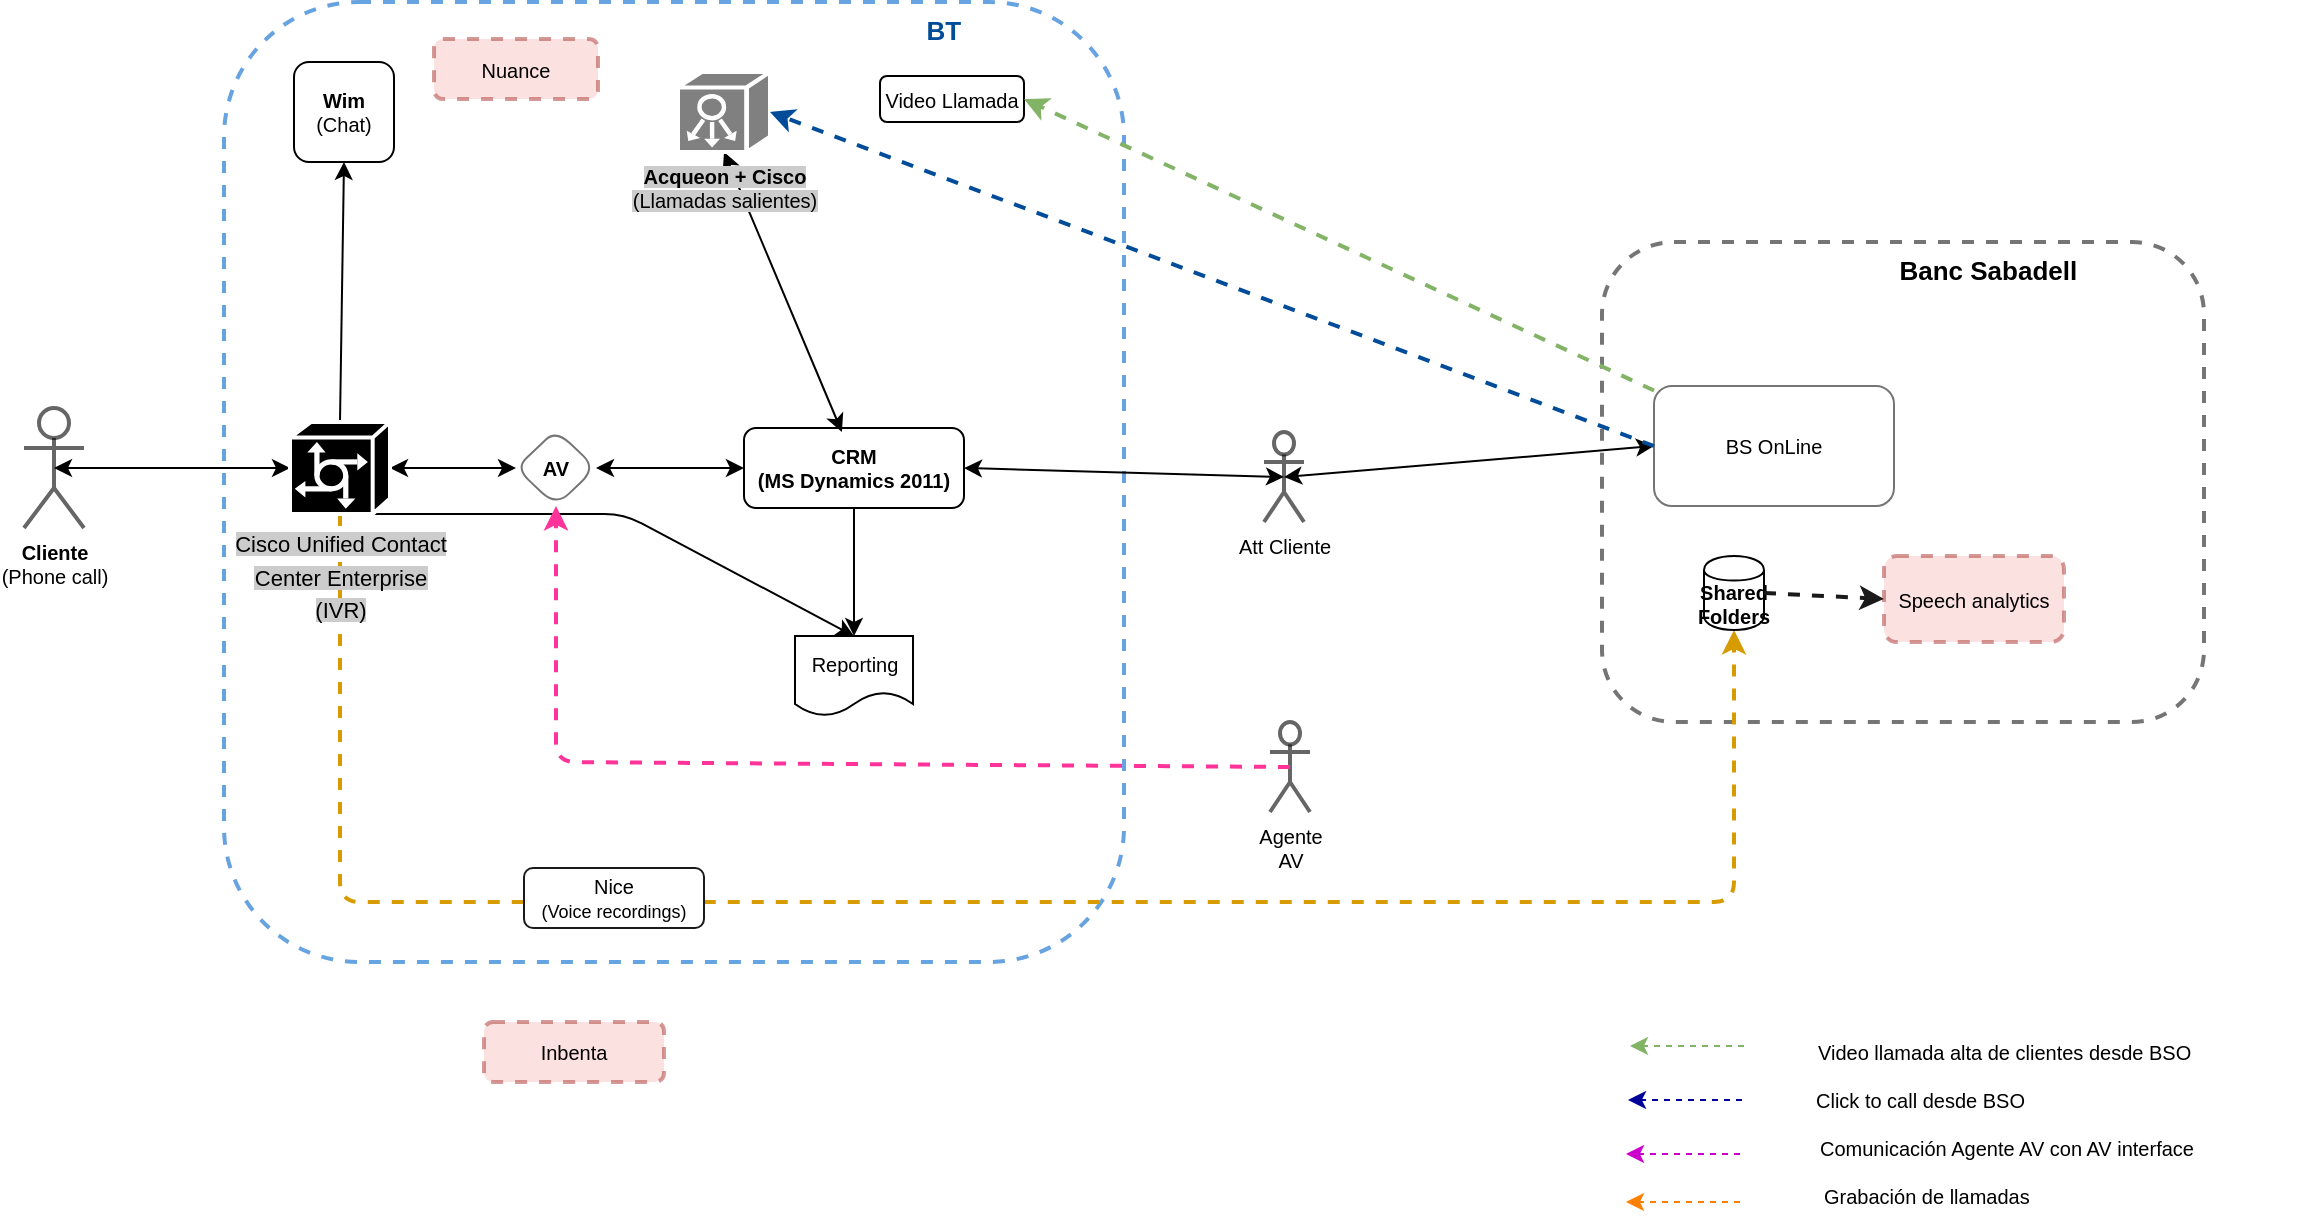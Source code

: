 <mxfile pages="5" version="11.2.4" type="github"><diagram id="3l4MbAEI4wqRLDYgitM4" name="DiagGral"><mxGraphModel dx="1422" dy="747" grid="1" gridSize="10" guides="1" tooltips="1" connect="1" arrows="1" fold="1" page="1" pageScale="1" pageWidth="1654" pageHeight="1169" math="0" shadow="0"><root><mxCell id="0"/><mxCell id="1" parent="0"/><mxCell id="yfEg5dLeN01uEuU5idqy-25" value="&lt;blockquote style=&quot;margin: 0 0 0 40px ; border: none ; padding: 0px&quot;&gt;&lt;blockquote style=&quot;margin: 0 0 0 40px ; border: none ; padding: 0px&quot;&gt;&lt;span style=&quot;font-size: 13px&quot;&gt;&lt;b&gt;Banc Sabadell&amp;nbsp; &amp;nbsp; &amp;nbsp; &amp;nbsp; &amp;nbsp; &amp;nbsp; &amp;nbsp; &amp;nbsp; &amp;nbsp;&lt;/b&gt;&lt;/span&gt;&lt;/blockquote&gt;&lt;/blockquote&gt;" style="rounded=1;whiteSpace=wrap;html=1;strokeColor=#1A1A1A;fillColor=#FFFFFF;fontSize=10;align=right;verticalAlign=top;dashed=1;fontColor=#000000;strokeWidth=2;opacity=60;" parent="1" vertex="1"><mxGeometry x="829" y="200" width="301" height="240" as="geometry"/></mxCell><mxCell id="yfEg5dLeN01uEuU5idqy-19" value="&lt;blockquote style=&quot;margin: 0 0 0 40px ; border: none ; padding: 0px&quot;&gt;&lt;blockquote style=&quot;margin: 0 0 0 40px ; border: none ; padding: 0px&quot;&gt;&lt;span style=&quot;font-size: 13px&quot;&gt;&lt;b&gt;&amp;nbsp; BT&amp;nbsp; &amp;nbsp; &amp;nbsp; &amp;nbsp; &amp;nbsp; &amp;nbsp; &amp;nbsp; &amp;nbsp; &amp;nbsp; &amp;nbsp; &amp;nbsp;&amp;nbsp;&lt;/b&gt;&lt;/span&gt;&lt;/blockquote&gt;&lt;/blockquote&gt;" style="rounded=1;whiteSpace=wrap;html=1;strokeColor=#0066CC;fillColor=#FFFFFF;fontSize=10;align=right;verticalAlign=top;dashed=1;fontColor=#004C99;strokeWidth=2;opacity=60;" parent="1" vertex="1"><mxGeometry x="140" y="80" width="450" height="480" as="geometry"/></mxCell><mxCell id="yfEg5dLeN01uEuU5idqy-7" value="&lt;b&gt;Wim&lt;/b&gt;&lt;br&gt;(Chat)" style="whiteSpace=wrap;html=1;aspect=fixed;fillColor=#FFFFFF;fontSize=10;strokeColor=#000000;rounded=1;" parent="1" vertex="1"><mxGeometry x="175" y="110" width="50" height="50" as="geometry"/></mxCell><mxCell id="yfEg5dLeN01uEuU5idqy-9" value="" style="endArrow=classic;html=1;fontSize=10;exitX=0.5;exitY=0;exitDx=0;exitDy=0;exitPerimeter=0;entryX=0.5;entryY=1;entryDx=0;entryDy=0;" parent="1" source="yfEg5dLeN01uEuU5idqy-2" target="yfEg5dLeN01uEuU5idqy-7" edge="1"><mxGeometry width="50" height="50" relative="1" as="geometry"><mxPoint x="193" y="280" as="sourcePoint"/><mxPoint x="243" y="230" as="targetPoint"/></mxGeometry></mxCell><mxCell id="yfEg5dLeN01uEuU5idqy-10" value="&lt;b&gt;CRM&lt;br&gt;(MS Dynamics 2011)&lt;br&gt;&lt;/b&gt;" style="rounded=1;whiteSpace=wrap;html=1;strokeColor=#000000;fillColor=#FFFFFF;fontSize=10;" parent="1" vertex="1"><mxGeometry x="400" y="293" width="110" height="40" as="geometry"/></mxCell><mxCell id="yfEg5dLeN01uEuU5idqy-13" value="" style="endArrow=classic;startArrow=classic;html=1;fontSize=10;entryX=0.5;entryY=1;entryDx=0;entryDy=0;entryPerimeter=0;exitX=0.445;exitY=0.05;exitDx=0;exitDy=0;exitPerimeter=0;" parent="1" source="yfEg5dLeN01uEuU5idqy-10" target="yfEg5dLeN01uEuU5idqy-12" edge="1"><mxGeometry width="50" height="50" relative="1" as="geometry"><mxPoint x="420" y="270" as="sourcePoint"/><mxPoint x="470" y="220" as="targetPoint"/></mxGeometry></mxCell><mxCell id="yfEg5dLeN01uEuU5idqy-12" value="&lt;span style=&quot;background-color: rgb(204 , 204 , 204)&quot;&gt;&lt;b&gt;Acqueon + Cisco&lt;/b&gt;&lt;br&gt;(Llamadas salientes)&lt;/span&gt;" style="shape=mxgraph.cisco.controllers_and_modules.system_controller;html=1;pointerEvents=1;dashed=0;fillColor=#808080;strokeColor=#ffffff;strokeWidth=2;verticalLabelPosition=bottom;verticalAlign=top;align=center;outlineConnect=0;rounded=1;fontSize=10;" parent="1" vertex="1"><mxGeometry x="367" y="115" width="46" height="40" as="geometry"/></mxCell><mxCell id="yfEg5dLeN01uEuU5idqy-14" value="Reporting" style="shape=document;whiteSpace=wrap;html=1;boundedLbl=1;rounded=1;strokeColor=#000000;fillColor=#FFFFFF;fontSize=10;" parent="1" vertex="1"><mxGeometry x="425.5" y="397" width="59" height="40" as="geometry"/></mxCell><mxCell id="yfEg5dLeN01uEuU5idqy-15" value="" style="endArrow=classic;html=1;fontSize=10;exitX=0.5;exitY=1;exitDx=0;exitDy=0;exitPerimeter=0;entryX=0.5;entryY=0;entryDx=0;entryDy=0;" parent="1" source="yfEg5dLeN01uEuU5idqy-2" target="yfEg5dLeN01uEuU5idqy-14" edge="1"><mxGeometry width="50" height="50" relative="1" as="geometry"><mxPoint x="10" y="650" as="sourcePoint"/><mxPoint x="60" y="600" as="targetPoint"/><Array as="points"><mxPoint x="340" y="336"/></Array></mxGeometry></mxCell><mxCell id="yfEg5dLeN01uEuU5idqy-16" value="" style="endArrow=classic;html=1;fontSize=10;exitX=0.5;exitY=1;exitDx=0;exitDy=0;entryX=0.5;entryY=0;entryDx=0;entryDy=0;" parent="1" source="yfEg5dLeN01uEuU5idqy-10" target="yfEg5dLeN01uEuU5idqy-14" edge="1"><mxGeometry width="50" height="50" relative="1" as="geometry"><mxPoint x="480" y="430" as="sourcePoint"/><mxPoint x="530" y="380" as="targetPoint"/></mxGeometry></mxCell><mxCell id="yfEg5dLeN01uEuU5idqy-17" value="Video Llamada" style="rounded=1;whiteSpace=wrap;html=1;strokeColor=#000000;fillColor=#FFFFFF;fontSize=10;" parent="1" vertex="1"><mxGeometry x="468" y="117" width="72" height="23" as="geometry"/></mxCell><mxCell id="yfEg5dLeN01uEuU5idqy-20" value="Inbenta" style="rounded=1;whiteSpace=wrap;html=1;dashed=1;strokeColor=#b85450;strokeWidth=2;fillColor=#f8cecc;fontSize=10;opacity=60;" parent="1" vertex="1"><mxGeometry x="270" y="590" width="90" height="30" as="geometry"/></mxCell><mxCell id="yfEg5dLeN01uEuU5idqy-21" value="Nuance" style="rounded=1;whiteSpace=wrap;html=1;dashed=1;strokeColor=#b85450;strokeWidth=2;fillColor=#f8cecc;fontSize=10;opacity=60;" parent="1" vertex="1"><mxGeometry x="245" y="98.5" width="82" height="30" as="geometry"/></mxCell><mxCell id="yfEg5dLeN01uEuU5idqy-23" value="&lt;b&gt;Cliente&lt;/b&gt;&lt;br&gt;(Phone call)" style="shape=umlActor;verticalLabelPosition=bottom;labelBackgroundColor=#ffffff;verticalAlign=top;html=1;outlineConnect=0;rounded=1;strokeColor=#000000;strokeWidth=2;fillColor=#FFFFFF;fontSize=10;fontColor=#000000;opacity=60;" parent="1" vertex="1"><mxGeometry x="40" y="283" width="30" height="60" as="geometry"/></mxCell><mxCell id="yfEg5dLeN01uEuU5idqy-24" value="Att Cliente" style="shape=umlActor;verticalLabelPosition=bottom;labelBackgroundColor=#ffffff;verticalAlign=top;html=1;outlineConnect=0;rounded=1;strokeColor=#000000;strokeWidth=2;fillColor=#FFFFFF;fontSize=10;fontColor=#000000;opacity=60;" parent="1" vertex="1"><mxGeometry x="660" y="295" width="20" height="45" as="geometry"/></mxCell><mxCell id="yfEg5dLeN01uEuU5idqy-26" value="" style="endArrow=classic;startArrow=classic;html=1;fontSize=10;fontColor=#000000;entryX=0.5;entryY=0.5;entryDx=0;entryDy=0;entryPerimeter=0;exitX=1;exitY=0.5;exitDx=0;exitDy=0;" parent="1" source="yfEg5dLeN01uEuU5idqy-10" target="yfEg5dLeN01uEuU5idqy-24" edge="1"><mxGeometry width="50" height="50" relative="1" as="geometry"><mxPoint x="10" y="790" as="sourcePoint"/><mxPoint x="60" y="740" as="targetPoint"/></mxGeometry></mxCell><mxCell id="yfEg5dLeN01uEuU5idqy-28" value="BS OnLine" style="rounded=1;whiteSpace=wrap;html=1;strokeColor=#1A1A1A;strokeWidth=1;fillColor=#FFFFFF;fontSize=10;fontColor=#000000;opacity=60;" parent="1" vertex="1"><mxGeometry x="855" y="272" width="120" height="60" as="geometry"/></mxCell><mxCell id="yfEg5dLeN01uEuU5idqy-29" value="" style="endArrow=classic;startArrow=classic;html=1;fontSize=10;fontColor=#000000;entryX=0;entryY=0.5;entryDx=0;entryDy=0;exitX=0.5;exitY=0.5;exitDx=0;exitDy=0;exitPerimeter=0;" parent="1" source="yfEg5dLeN01uEuU5idqy-24" target="yfEg5dLeN01uEuU5idqy-28" edge="1"><mxGeometry width="50" height="50" relative="1" as="geometry"><mxPoint x="780" y="540" as="sourcePoint"/><mxPoint x="830" y="490" as="targetPoint"/></mxGeometry></mxCell><mxCell id="yfEg5dLeN01uEuU5idqy-32" value="" style="edgeStyle=segmentEdgeStyle;endArrow=classic;html=1;fontSize=10;fontColor=#000000;exitX=0.5;exitY=1;exitDx=0;exitDy=0;exitPerimeter=0;fillColor=#ffe6cc;strokeColor=#d79b00;dashed=1;strokeWidth=2;" parent="1" source="yfEg5dLeN01uEuU5idqy-2" target="yfEg5dLeN01uEuU5idqy-33" edge="1"><mxGeometry width="50" height="50" relative="1" as="geometry"><mxPoint x="10" y="790" as="sourcePoint"/><mxPoint x="860" y="630" as="targetPoint"/><Array as="points"><mxPoint x="198" y="530"/><mxPoint x="895" y="530"/></Array></mxGeometry></mxCell><mxCell id="yfEg5dLeN01uEuU5idqy-33" value="Shared&lt;br style=&quot;font-size: 10px;&quot;&gt;Folders" style="shape=cylinder;whiteSpace=wrap;html=1;boundedLbl=1;backgroundOutline=1;fontSize=10;fontStyle=1" parent="1" vertex="1"><mxGeometry x="880" y="357" width="30" height="37" as="geometry"/></mxCell><mxCell id="yfEg5dLeN01uEuU5idqy-36" value="&lt;b&gt;AV&lt;/b&gt;" style="rhombus;whiteSpace=wrap;html=1;rounded=1;strokeColor=#1A1A1A;strokeWidth=1;fillColor=#FFFFFF;fontSize=10;fontColor=#000000;opacity=60;" parent="1" vertex="1"><mxGeometry x="286" y="294" width="40" height="38" as="geometry"/></mxCell><mxCell id="yfEg5dLeN01uEuU5idqy-37" value="" style="endArrow=classic;startArrow=classic;html=1;fontSize=10;fontColor=#000000;exitX=0.5;exitY=0.5;exitDx=0;exitDy=0;exitPerimeter=0;entryX=0;entryY=0.5;entryDx=0;entryDy=0;entryPerimeter=0;" parent="1" source="yfEg5dLeN01uEuU5idqy-23" target="yfEg5dLeN01uEuU5idqy-2" edge="1"><mxGeometry width="50" height="50" relative="1" as="geometry"><mxPoint x="55" y="313" as="sourcePoint"/><mxPoint x="256" y="313" as="targetPoint"/></mxGeometry></mxCell><mxCell id="HbeDw2r2uIwqM16S23dI-2" value="" style="endArrow=classic;startArrow=classic;html=1;exitX=1;exitY=0.5;exitDx=0;exitDy=0;exitPerimeter=0;entryX=0;entryY=0.5;entryDx=0;entryDy=0;" edge="1" parent="1" source="yfEg5dLeN01uEuU5idqy-2" target="yfEg5dLeN01uEuU5idqy-36"><mxGeometry width="50" height="50" relative="1" as="geometry"><mxPoint x="236" y="313" as="sourcePoint"/><mxPoint x="286" y="263" as="targetPoint"/></mxGeometry></mxCell><mxCell id="HbeDw2r2uIwqM16S23dI-3" value="" style="endArrow=classic;startArrow=classic;html=1;exitX=1;exitY=0.5;exitDx=0;exitDy=0;entryX=0;entryY=0.5;entryDx=0;entryDy=0;" edge="1" parent="1" source="yfEg5dLeN01uEuU5idqy-36" target="yfEg5dLeN01uEuU5idqy-10"><mxGeometry width="50" height="50" relative="1" as="geometry"><mxPoint x="316.5" y="319" as="sourcePoint"/><mxPoint x="379.5" y="319" as="targetPoint"/></mxGeometry></mxCell><mxCell id="yfEg5dLeN01uEuU5idqy-31" value="Nice&lt;br&gt;&lt;font style=&quot;font-size: 9px&quot;&gt;(Voice recordings)&lt;/font&gt;" style="rounded=1;whiteSpace=wrap;html=1;strokeColor=#1A1A1A;strokeWidth=1;fillColor=#FFFFFF;fontSize=10;fontColor=#000000;" parent="1" vertex="1"><mxGeometry x="290" y="513" width="90" height="30" as="geometry"/></mxCell><mxCell id="HbeDw2r2uIwqM16S23dI-4" value="" style="endArrow=classic;html=1;entryX=1;entryY=0.5;entryDx=0;entryDy=0;dashed=1;fillColor=#d5e8d4;strokeColor=#82b366;strokeWidth=2;" edge="1" parent="1" source="yfEg5dLeN01uEuU5idqy-28" target="yfEg5dLeN01uEuU5idqy-17"><mxGeometry width="50" height="50" relative="1" as="geometry"><mxPoint x="700" y="153.5" as="sourcePoint"/><mxPoint x="750" y="103.5" as="targetPoint"/></mxGeometry></mxCell><mxCell id="HbeDw2r2uIwqM16S23dI-5" value="" style="endArrow=classic;html=1;dashed=1;fillColor=#d5e8d4;strokeColor=#82b366;strokeWidth=1;" edge="1" parent="1"><mxGeometry width="50" height="50" relative="1" as="geometry"><mxPoint x="900" y="602" as="sourcePoint"/><mxPoint x="843" y="602" as="targetPoint"/></mxGeometry></mxCell><mxCell id="HbeDw2r2uIwqM16S23dI-6" value="" style="endArrow=classic;html=1;entryX=1;entryY=0.5;entryDx=0;entryDy=0;dashed=1;fillColor=#d5e8d4;strokeColor=#004C99;strokeWidth=2;entryPerimeter=0;exitX=0;exitY=0.5;exitDx=0;exitDy=0;" edge="1" parent="1" source="yfEg5dLeN01uEuU5idqy-28" target="yfEg5dLeN01uEuU5idqy-12"><mxGeometry width="50" height="50" relative="1" as="geometry"><mxPoint x="865" y="346.24" as="sourcePoint"/><mxPoint x="550" y="200.5" as="targetPoint"/></mxGeometry></mxCell><mxCell id="HbeDw2r2uIwqM16S23dI-7" value="" style="endArrow=classic;html=1;dashed=1;fillColor=#d5e8d4;strokeColor=#000099;strokeWidth=1;" edge="1" parent="1"><mxGeometry width="50" height="50" relative="1" as="geometry"><mxPoint x="899" y="629" as="sourcePoint"/><mxPoint x="842" y="629" as="targetPoint"/></mxGeometry></mxCell><mxCell id="HbeDw2r2uIwqM16S23dI-8" value="Agente&lt;br&gt;AV" style="shape=umlActor;verticalLabelPosition=bottom;labelBackgroundColor=#ffffff;verticalAlign=top;html=1;outlineConnect=0;rounded=1;strokeColor=#000000;strokeWidth=2;fillColor=#FFFFFF;fontSize=10;fontColor=#000000;opacity=60;" vertex="1" parent="1"><mxGeometry x="663" y="440" width="20" height="45" as="geometry"/></mxCell><mxCell id="HbeDw2r2uIwqM16S23dI-9" value="" style="endArrow=classic;html=1;entryX=0.5;entryY=1;entryDx=0;entryDy=0;dashed=1;fillColor=#d5e8d4;strokeColor=#FF3399;strokeWidth=2;exitX=0.5;exitY=0.5;exitDx=0;exitDy=0;exitPerimeter=0;" edge="1" parent="1" source="HbeDw2r2uIwqM16S23dI-8" target="yfEg5dLeN01uEuU5idqy-36"><mxGeometry width="50" height="50" relative="1" as="geometry"><mxPoint x="865" y="515" as="sourcePoint"/><mxPoint x="423" y="348" as="targetPoint"/><Array as="points"><mxPoint x="306" y="460"/></Array></mxGeometry></mxCell><mxCell id="HbeDw2r2uIwqM16S23dI-10" value="" style="endArrow=classic;html=1;dashed=1;fillColor=#d5e8d4;strokeColor=#CC00CC;strokeWidth=1;" edge="1" parent="1"><mxGeometry width="50" height="50" relative="1" as="geometry"><mxPoint x="898" y="656" as="sourcePoint"/><mxPoint x="841" y="656" as="targetPoint"/></mxGeometry></mxCell><mxCell id="yfEg5dLeN01uEuU5idqy-22" value="Speech analytics" style="rounded=1;whiteSpace=wrap;html=1;dashed=1;strokeColor=#b85450;strokeWidth=2;fillColor=#f8cecc;fontSize=10;opacity=60;" parent="1" vertex="1"><mxGeometry x="970" y="357" width="90" height="43" as="geometry"/></mxCell><mxCell id="HbeDw2r2uIwqM16S23dI-11" value="" style="endArrow=classic;html=1;dashed=1;strokeColor=#1A1A1A;strokeWidth=2;fontSize=10;entryX=0;entryY=0.5;entryDx=0;entryDy=0;exitX=1;exitY=0.5;exitDx=0;exitDy=0;" edge="1" parent="1" source="yfEg5dLeN01uEuU5idqy-33" target="yfEg5dLeN01uEuU5idqy-22"><mxGeometry width="50" height="50" relative="1" as="geometry"><mxPoint x="30" y="790" as="sourcePoint"/><mxPoint x="80" y="740" as="targetPoint"/></mxGeometry></mxCell><mxCell id="HbeDw2r2uIwqM16S23dI-12" value="Video llamada alta de clientes desde BSO" style="text;html=1;strokeColor=none;fillColor=none;align=left;verticalAlign=middle;whiteSpace=wrap;rounded=0;fontSize=10;" vertex="1" parent="1"><mxGeometry x="935" y="595" width="245" height="20" as="geometry"/></mxCell><mxCell id="HbeDw2r2uIwqM16S23dI-13" value="Click to call desde BSO" style="text;html=1;strokeColor=none;fillColor=none;align=left;verticalAlign=middle;whiteSpace=wrap;rounded=0;fontSize=10;" vertex="1" parent="1"><mxGeometry x="934" y="619" width="245" height="20" as="geometry"/></mxCell><mxCell id="HbeDw2r2uIwqM16S23dI-14" value="Comunicación Agente AV con AV interface" style="text;html=1;strokeColor=none;fillColor=none;align=left;verticalAlign=middle;whiteSpace=wrap;rounded=0;fontSize=10;" vertex="1" parent="1"><mxGeometry x="936" y="643" width="245" height="20" as="geometry"/></mxCell><mxCell id="HbeDw2r2uIwqM16S23dI-15" value="" style="endArrow=classic;html=1;dashed=1;fillColor=#d5e8d4;strokeColor=#FF8000;strokeWidth=1;" edge="1" parent="1"><mxGeometry width="50" height="50" relative="1" as="geometry"><mxPoint x="898" y="680" as="sourcePoint"/><mxPoint x="841" y="680" as="targetPoint"/></mxGeometry></mxCell><mxCell id="HbeDw2r2uIwqM16S23dI-16" value="Grabación de llamadas" style="text;html=1;strokeColor=none;fillColor=none;align=left;verticalAlign=middle;whiteSpace=wrap;rounded=0;fontSize=10;" vertex="1" parent="1"><mxGeometry x="938" y="667" width="245" height="20" as="geometry"/></mxCell><mxCell id="yfEg5dLeN01uEuU5idqy-2" value="&lt;span style=&quot;line-height: 150% ; font-size: 11px&quot;&gt;&lt;span style=&quot;background-color: rgb(204 , 204 , 204)&quot;&gt;Cisco Unified Contact &lt;br&gt;Center Enterprise&lt;br&gt;(IVR)&lt;/span&gt;&lt;br&gt;&lt;/span&gt;" style="shape=mxgraph.cisco.servers.communications_server;html=1;pointerEvents=1;dashed=0;fillColor=#000000;strokeColor=#ffffff;strokeWidth=2;verticalLabelPosition=bottom;verticalAlign=top;align=center;outlineConnect=0;" parent="1" vertex="1"><mxGeometry x="173" y="290" width="50" height="46" as="geometry"/></mxCell></root></mxGraphModel></diagram><diagram id="36B1uxk4CmVnQyP73Ohh" name="AV"><mxGraphModel dx="1422" dy="796" grid="1" gridSize="10" guides="1" tooltips="1" connect="1" arrows="1" fold="1" page="1" pageScale="1" pageWidth="1654" pageHeight="1169" math="0" shadow="0"><root><mxCell id="d64pGmbFEIHgs3GY6kPc-0"/><mxCell id="d64pGmbFEIHgs3GY6kPc-1" parent="d64pGmbFEIHgs3GY6kPc-0"/><mxCell id="d64pGmbFEIHgs3GY6kPc-2" value="&lt;blockquote style=&quot;margin: 0 0 0 40px ; border: none ; padding: 0px&quot;&gt;&lt;blockquote style=&quot;margin: 0 0 0 40px ; border: none ; padding: 0px&quot;&gt;&lt;span style=&quot;font-size: 13px&quot;&gt;&lt;b&gt;&amp;nbsp; BT Platform&amp;nbsp; &amp;nbsp; &amp;nbsp; &amp;nbsp; &amp;nbsp; &amp;nbsp; &amp;nbsp; &amp;nbsp; &amp;nbsp; &amp;nbsp; &amp;nbsp;&lt;/b&gt;&lt;/span&gt;&lt;/blockquote&gt;&lt;/blockquote&gt;" style="rounded=1;whiteSpace=wrap;html=1;strokeColor=#0066CC;fillColor=#FFFFFF;fontSize=10;align=right;verticalAlign=top;dashed=1;fontColor=#004C99;strokeWidth=2;opacity=60;" vertex="1" parent="d64pGmbFEIHgs3GY6kPc-1"><mxGeometry x="140" y="230" width="260" height="190" as="geometry"/></mxCell><mxCell id="d64pGmbFEIHgs3GY6kPc-3" value="&lt;span style=&quot;line-height: 150% ; font-size: 11px&quot;&gt;&lt;span style=&quot;background-color: rgb(204 , 204 , 204)&quot;&gt;Cisco Unified Contact &lt;br&gt;Center Enterprise&lt;br&gt;(IVR)&lt;/span&gt;&lt;br&gt;&lt;/span&gt;" style="shape=mxgraph.cisco.servers.communications_server;html=1;pointerEvents=1;dashed=0;fillColor=#000000;strokeColor=#ffffff;strokeWidth=2;verticalLabelPosition=bottom;verticalAlign=top;align=center;outlineConnect=0;" vertex="1" parent="d64pGmbFEIHgs3GY6kPc-1"><mxGeometry x="190" y="276" width="50" height="46" as="geometry"/></mxCell><mxCell id="d64pGmbFEIHgs3GY6kPc-19" value="&lt;b&gt;Cliente&lt;/b&gt;&lt;br&gt;(Phone call)" style="shape=umlActor;verticalLabelPosition=bottom;labelBackgroundColor=#ffffff;verticalAlign=top;html=1;outlineConnect=0;rounded=1;strokeColor=#000000;strokeWidth=2;fillColor=#FFFFFF;fontSize=10;fontColor=#000000;opacity=60;" vertex="1" parent="d64pGmbFEIHgs3GY6kPc-1"><mxGeometry x="40" y="267" width="30" height="60" as="geometry"/></mxCell><mxCell id="d64pGmbFEIHgs3GY6kPc-29" value="&lt;b&gt;AV&lt;/b&gt;" style="rhombus;whiteSpace=wrap;html=1;rounded=1;strokeColor=#1A1A1A;strokeWidth=1;fillColor=#FFFFFF;fontSize=10;fontColor=#000000;opacity=60;" vertex="1" parent="d64pGmbFEIHgs3GY6kPc-1"><mxGeometry x="299.5" y="274" width="50" height="50" as="geometry"/></mxCell><mxCell id="7pfYV8tYRLhBsoFMG-dg-1" value="" style="endArrow=classic;startArrow=classic;html=1;fontSize=10;fontColor=#000000;exitX=0.5;exitY=0.5;exitDx=0;exitDy=0;exitPerimeter=0;fillColor=#d5e8d4;strokeColor=#82b366;dashed=1;strokeWidth=2;" edge="1" parent="d64pGmbFEIHgs3GY6kPc-1"><mxGeometry width="50" height="50" relative="1" as="geometry"><mxPoint x="64" y="492" as="sourcePoint"/><mxPoint x="140" y="492" as="targetPoint"/></mxGeometry></mxCell><mxCell id="7pfYV8tYRLhBsoFMG-dg-2" value="Llamada telefónica de cliente.&amp;nbsp;" style="text;html=1;strokeColor=none;fillColor=none;align=left;verticalAlign=middle;whiteSpace=wrap;rounded=0;fontSize=10;fontColor=#000000;opacity=60;" vertex="1" parent="d64pGmbFEIHgs3GY6kPc-1"><mxGeometry x="197" y="481" width="253" height="20" as="geometry"/></mxCell><mxCell id="kfRtIcLLCq637cedMU7J-0" value="&lt;blockquote style=&quot;margin: 0 0 0 40px ; border: none ; padding: 0px&quot;&gt;&lt;blockquote style=&quot;margin: 0 0 0 40px ; border: none ; padding: 0px&quot;&gt;&lt;span style=&quot;font-size: 13px&quot;&gt;&lt;b&gt;&amp;nbsp; &amp;nbsp; &amp;nbsp; &amp;nbsp; &amp;nbsp; &amp;nbsp;&lt;/b&gt;&lt;/span&gt;&lt;/blockquote&gt;&lt;/blockquote&gt;" style="rounded=1;whiteSpace=wrap;html=1;strokeColor=#1A1A1A;fillColor=#FFFFFF;fontSize=10;align=right;verticalAlign=top;dashed=1;fontColor=#000000;strokeWidth=2;opacity=60;labelPosition=left;verticalLabelPosition=middle;" vertex="1" parent="d64pGmbFEIHgs3GY6kPc-1"><mxGeometry x="468" y="340" width="125" height="80" as="geometry"/></mxCell><mxCell id="kfRtIcLLCq637cedMU7J-2" value="BS Extranet" style="shape=mxgraph.cisco.hubs_and_gateways.universal_gateway;html=1;pointerEvents=1;dashed=0;fillColor=#333333;strokeColor=#ffffff;strokeWidth=2;verticalLabelPosition=bottom;verticalAlign=top;align=center;outlineConnect=0;rounded=1;fontSize=10;fontColor=#000000;opacity=60;" vertex="1" parent="d64pGmbFEIHgs3GY6kPc-1"><mxGeometry x="524" y="356" width="39" height="30" as="geometry"/></mxCell><mxCell id="kfRtIcLLCq637cedMU7J-3" value="&lt;font style=&quot;font-size: 11px&quot;&gt;&lt;b&gt;Banc Sabadell&lt;/b&gt;&lt;/font&gt;" style="text;html=1;strokeColor=none;fillColor=none;align=center;verticalAlign=middle;whiteSpace=wrap;rounded=0;fontSize=10;fontColor=#000000;opacity=60;" vertex="1" parent="d64pGmbFEIHgs3GY6kPc-1"><mxGeometry x="470.5" y="346" width="40" height="20" as="geometry"/></mxCell><mxCell id="kfRtIcLLCq637cedMU7J-4" value="Internet" style="ellipse;shape=cloud;whiteSpace=wrap;html=1;rounded=1;strokeColor=#1A1A1A;strokeWidth=1;fillColor=none;fontSize=10;fontColor=#000000;opacity=60;align=center;" vertex="1" parent="d64pGmbFEIHgs3GY6kPc-1"><mxGeometry x="620" y="350" width="80" height="55" as="geometry"/></mxCell><mxCell id="kfRtIcLLCq637cedMU7J-5" value="&lt;b&gt;Agente&lt;/b&gt;&lt;br&gt;(Serv. Externo)" style="shape=umlActor;verticalLabelPosition=bottom;labelBackgroundColor=#ffffff;verticalAlign=top;html=1;outlineConnect=0;rounded=1;strokeColor=#000000;strokeWidth=2;fillColor=#FFFFFF;fontSize=10;fontColor=#000000;opacity=60;" vertex="1" parent="d64pGmbFEIHgs3GY6kPc-1"><mxGeometry x="760" y="282.5" width="20" height="35" as="geometry"/></mxCell><mxCell id="kfRtIcLLCq637cedMU7J-10" value="" style="endArrow=classic;startArrow=classic;html=1;fontSize=10;fontColor=#000000;exitX=0.5;exitY=0.5;exitDx=0;exitDy=0;exitPerimeter=0;fillColor=#d5e8d4;strokeColor=#82b366;dashed=1;strokeWidth=2;entryX=0;entryY=0.5;entryDx=0;entryDy=0;entryPerimeter=0;" edge="1" parent="d64pGmbFEIHgs3GY6kPc-1" source="d64pGmbFEIHgs3GY6kPc-19" target="d64pGmbFEIHgs3GY6kPc-3"><mxGeometry width="50" height="50" relative="1" as="geometry"><mxPoint x="55" y="316.5" as="sourcePoint"/><mxPoint x="131" y="316.5" as="targetPoint"/></mxGeometry></mxCell><mxCell id="kfRtIcLLCq637cedMU7J-11" value="" style="endArrow=classic;startArrow=classic;html=1;fontSize=10;fontColor=#000000;fillColor=#d5e8d4;strokeColor=#82b366;dashed=1;strokeWidth=2;entryX=0;entryY=0.5;entryDx=0;entryDy=0;" edge="1" parent="d64pGmbFEIHgs3GY6kPc-1" source="d64pGmbFEIHgs3GY6kPc-3" target="d64pGmbFEIHgs3GY6kPc-29"><mxGeometry width="50" height="50" relative="1" as="geometry"><mxPoint x="240" y="325" as="sourcePoint"/><mxPoint x="300" y="325" as="targetPoint"/></mxGeometry></mxCell><mxCell id="kfRtIcLLCq637cedMU7J-12" value="" style="endArrow=classic;startArrow=classic;html=1;fontSize=10;fontColor=#000000;fillColor=#d5e8d4;strokeColor=#82b366;dashed=1;strokeWidth=2;entryX=0.5;entryY=0.5;entryDx=0;entryDy=0;entryPerimeter=0;" edge="1" parent="d64pGmbFEIHgs3GY6kPc-1" source="d64pGmbFEIHgs3GY6kPc-29" target="kfRtIcLLCq637cedMU7J-5"><mxGeometry width="50" height="50" relative="1" as="geometry"><mxPoint x="360" y="325" as="sourcePoint"/><mxPoint x="419.5" y="325" as="targetPoint"/></mxGeometry></mxCell><mxCell id="kfRtIcLLCq637cedMU7J-13" value="" style="endArrow=classic;startArrow=classic;html=1;strokeColor=#333333;strokeWidth=2;fontSize=10;fontColor=#000000;entryX=0.5;entryY=0.5;entryDx=0;entryDy=0;entryPerimeter=0;exitX=0.875;exitY=0.5;exitDx=0;exitDy=0;exitPerimeter=0;" edge="1" parent="d64pGmbFEIHgs3GY6kPc-1" source="kfRtIcLLCq637cedMU7J-4" target="kfRtIcLLCq637cedMU7J-5"><mxGeometry width="50" height="50" relative="1" as="geometry"><mxPoint x="720" y="421" as="sourcePoint"/><mxPoint x="770" y="371" as="targetPoint"/></mxGeometry></mxCell><mxCell id="kfRtIcLLCq637cedMU7J-15" value="" style="endArrow=classic;startArrow=classic;html=1;strokeColor=#333333;strokeWidth=2;fontSize=10;fontColor=#000000;entryX=0.16;entryY=0.55;entryDx=0;entryDy=0;entryPerimeter=0;exitX=1;exitY=0.5;exitDx=0;exitDy=0;" edge="1" parent="d64pGmbFEIHgs3GY6kPc-1" source="kfRtIcLLCq637cedMU7J-0" target="kfRtIcLLCq637cedMU7J-4"><mxGeometry width="50" height="50" relative="1" as="geometry"><mxPoint x="610" y="491" as="sourcePoint"/><mxPoint x="690" y="407.5" as="targetPoint"/></mxGeometry></mxCell><mxCell id="kfRtIcLLCq637cedMU7J-16" value="" style="endArrow=classic;startArrow=classic;html=1;strokeColor=#575757;strokeWidth=2;fontSize=10;fontColor=#000000;entryX=0;entryY=0.5;entryDx=0;entryDy=0;exitX=0.5;exitY=1;exitDx=0;exitDy=0;" edge="1" parent="d64pGmbFEIHgs3GY6kPc-1" source="d64pGmbFEIHgs3GY6kPc-29" target="kfRtIcLLCq637cedMU7J-0"><mxGeometry width="50" height="50" relative="1" as="geometry"><mxPoint x="380" y="469.5" as="sourcePoint"/><mxPoint x="460" y="386" as="targetPoint"/><Array as="points"><mxPoint x="325" y="380"/></Array></mxGeometry></mxCell><mxCell id="kfRtIcLLCq637cedMU7J-17" value="" style="endArrow=classic;startArrow=classic;html=1;strokeColor=#333333;strokeWidth=2;fontSize=10;fontColor=#000000;" edge="1" parent="d64pGmbFEIHgs3GY6kPc-1"><mxGeometry width="50" height="50" relative="1" as="geometry"><mxPoint x="60" y="520" as="sourcePoint"/><mxPoint x="140" y="520" as="targetPoint"/></mxGeometry></mxCell><mxCell id="kfRtIcLLCq637cedMU7J-18" value="Acceso a interfaz de agente AV a través de BS Extranet" style="text;html=1;strokeColor=none;fillColor=none;align=left;verticalAlign=middle;whiteSpace=wrap;rounded=0;fontSize=10;fontColor=#000000;opacity=60;" vertex="1" parent="d64pGmbFEIHgs3GY6kPc-1"><mxGeometry x="197" y="509" width="253" height="20" as="geometry"/></mxCell></root></mxGraphModel></diagram><diagram id="88ba7-OLkf7ILggSCQpX" name="Flujo AV OK"><mxGraphModel dx="1422" dy="763" grid="1" gridSize="10" guides="1" tooltips="1" connect="1" arrows="1" fold="1" page="1" pageScale="1" pageWidth="1654" pageHeight="1169" math="0" shadow="0"><root><mxCell id="1pzdNdow7fk58X4MrKAd-0"/><mxCell id="1pzdNdow7fk58X4MrKAd-1" parent="1pzdNdow7fk58X4MrKAd-0"/><mxCell id="1pzdNdow7fk58X4MrKAd-4" value="AV" style="shape=umlLifeline;participant=umlEntity;perimeter=lifelinePerimeter;whiteSpace=wrap;html=1;container=1;collapsible=0;recursiveResize=0;verticalAlign=top;spacingTop=36;labelBackgroundColor=#ffffff;outlineConnect=0;rounded=1;strokeColor=#1A1A1A;strokeWidth=1;fillColor=none;fontSize=10;fontColor=#000000;opacity=60;align=center;" vertex="1" parent="1pzdNdow7fk58X4MrKAd-1"><mxGeometry x="287" y="20" width="40" height="390" as="geometry"/></mxCell><mxCell id="1pzdNdow7fk58X4MrKAd-10" value="" style="html=1;points=[];perimeter=orthogonalPerimeter;" vertex="1" parent="1pzdNdow7fk58X4MrKAd-4"><mxGeometry x="15" y="89" width="10" height="211" as="geometry"/></mxCell><mxCell id="1pzdNdow7fk58X4MrKAd-2" value="Cliente" style="shape=umlLifeline;participant=umlActor;perimeter=lifelinePerimeter;whiteSpace=wrap;html=1;container=1;collapsible=0;recursiveResize=0;verticalAlign=top;spacingTop=36;labelBackgroundColor=#ffffff;outlineConnect=0;rounded=1;strokeColor=#1A1A1A;strokeWidth=1;fillColor=none;fontSize=10;fontColor=#000000;opacity=60;align=center;" vertex="1" parent="1pzdNdow7fk58X4MrKAd-1"><mxGeometry x="20" y="20" width="20" height="390" as="geometry"/></mxCell><mxCell id="UA9v_kU2Z9yQDy7kR3YD-0" value="" style="html=1;points=[];perimeter=orthogonalPerimeter;rounded=1;strokeColor=#1A1A1A;strokeWidth=1;fillColor=#ffffff;fontSize=10;fontColor=#000000;opacity=60;align=center;" vertex="1" parent="1pzdNdow7fk58X4MrKAd-2"><mxGeometry x="5" y="91" width="10" height="259" as="geometry"/></mxCell><mxCell id="1pzdNdow7fk58X4MrKAd-3" value="IVR (UCCE)" style="shape=umlLifeline;participant=umlEntity;perimeter=lifelinePerimeter;whiteSpace=wrap;html=1;container=1;collapsible=0;recursiveResize=0;verticalAlign=top;spacingTop=36;labelBackgroundColor=#ffffff;outlineConnect=0;rounded=1;strokeColor=#1A1A1A;strokeWidth=1;fillColor=none;fontSize=10;fontColor=#000000;opacity=60;align=center;" vertex="1" parent="1pzdNdow7fk58X4MrKAd-1"><mxGeometry x="143" y="20" width="40" height="390" as="geometry"/></mxCell><mxCell id="1pzdNdow7fk58X4MrKAd-7" value="" style="html=1;points=[];perimeter=orthogonalPerimeter;" vertex="1" parent="1pzdNdow7fk58X4MrKAd-3"><mxGeometry x="15" y="91" width="10" height="259" as="geometry"/></mxCell><mxCell id="1pzdNdow7fk58X4MrKAd-5" value="Agente AV" style="shape=umlLifeline;participant=umlEntity;perimeter=lifelinePerimeter;whiteSpace=wrap;html=1;container=1;collapsible=0;recursiveResize=0;verticalAlign=top;spacingTop=36;labelBackgroundColor=#ffffff;outlineConnect=0;rounded=1;strokeColor=#1A1A1A;strokeWidth=1;fillColor=none;fontSize=10;fontColor=#000000;opacity=60;align=center;" vertex="1" parent="1pzdNdow7fk58X4MrKAd-1"><mxGeometry x="462" y="20" width="40" height="390" as="geometry"/></mxCell><mxCell id="1pzdNdow7fk58X4MrKAd-12" value="" style="html=1;points=[];perimeter=orthogonalPerimeter;rounded=1;strokeColor=#1A1A1A;strokeWidth=1;fillColor=none;fontSize=10;fontColor=#000000;opacity=60;align=center;" vertex="1" parent="1pzdNdow7fk58X4MrKAd-5"><mxGeometry x="15" y="160" width="10" height="110" as="geometry"/></mxCell><mxCell id="1pzdNdow7fk58X4MrKAd-6" value="Cliente llama a OD" style="html=1;verticalAlign=bottom;endArrow=block;strokeColor=#333333;strokeWidth=2;fontSize=10;fontColor=#000000;exitX=0.5;exitY=0.073;exitDx=0;exitDy=0;exitPerimeter=0;" edge="1" parent="1pzdNdow7fk58X4MrKAd-1" source="UA9v_kU2Z9yQDy7kR3YD-0" target="1pzdNdow7fk58X4MrKAd-7"><mxGeometry width="80" relative="1" as="geometry"><mxPoint x="40" y="130" as="sourcePoint"/><mxPoint x="110" y="130" as="targetPoint"/></mxGeometry></mxCell><mxCell id="1pzdNdow7fk58X4MrKAd-14" value="IVR envía &lt;br&gt;llamada a AV" style="html=1;verticalAlign=bottom;endArrow=block;strokeColor=#333333;strokeWidth=2;fontSize=10;fontColor=#000000;" edge="1" parent="1pzdNdow7fk58X4MrKAd-1" target="1pzdNdow7fk58X4MrKAd-10"><mxGeometry width="80" relative="1" as="geometry"><mxPoint x="168" y="140" as="sourcePoint"/><mxPoint x="248" y="140" as="targetPoint"/></mxGeometry></mxCell><mxCell id="1pzdNdow7fk58X4MrKAd-15" value="agente escucha llamada &lt;br&gt;y redirecciona" style="html=1;verticalAlign=bottom;endArrow=block;strokeColor=#333333;strokeWidth=2;fontSize=10;fontColor=#000000;" edge="1" parent="1pzdNdow7fk58X4MrKAd-1"><mxGeometry width="80" relative="1" as="geometry"><mxPoint x="312" y="236.5" as="sourcePoint"/><mxPoint x="479" y="236.5" as="targetPoint"/></mxGeometry></mxCell><mxCell id="1pzdNdow7fk58X4MrKAd-16" value="agente redirecciona llamada" style="html=1;verticalAlign=bottom;endArrow=open;dashed=1;endSize=8;strokeColor=#333333;strokeWidth=2;fontSize=10;fontColor=#000000;exitX=-0.1;exitY=0.816;exitDx=0;exitDy=0;exitPerimeter=0;" edge="1" parent="1pzdNdow7fk58X4MrKAd-1" source="1pzdNdow7fk58X4MrKAd-12" target="1pzdNdow7fk58X4MrKAd-10"><mxGeometry relative="1" as="geometry"><mxPoint x="477" y="210" as="sourcePoint"/><mxPoint x="397" y="210" as="targetPoint"/></mxGeometry></mxCell><mxCell id="1pzdNdow7fk58X4MrKAd-18" value="AV envía redirección a IVR" style="html=1;verticalAlign=bottom;endArrow=open;dashed=1;endSize=8;strokeColor=#333333;strokeWidth=2;fontSize=10;fontColor=#000000;" edge="1" parent="1pzdNdow7fk58X4MrKAd-1"><mxGeometry relative="1" as="geometry"><mxPoint x="302" y="289" as="sourcePoint"/><mxPoint x="168" y="289" as="targetPoint"/><Array as="points"><mxPoint x="210" y="289"/></Array></mxGeometry></mxCell><mxCell id="1pzdNdow7fk58X4MrKAd-19" value="IVR envía llamada a OD" style="html=1;verticalAlign=bottom;endArrow=block;strokeColor=#333333;strokeWidth=2;fontSize=10;fontColor=#000000;" edge="1" parent="1pzdNdow7fk58X4MrKAd-1"><mxGeometry width="80" relative="1" as="geometry"><mxPoint x="168" y="332" as="sourcePoint"/><mxPoint x="669.5" y="332" as="targetPoint"/></mxGeometry></mxCell><mxCell id="1pzdNdow7fk58X4MrKAd-20" value="OD" style="shape=umlLifeline;participant=umlEntity;perimeter=lifelinePerimeter;whiteSpace=wrap;html=1;container=1;collapsible=0;recursiveResize=0;verticalAlign=top;spacingTop=36;labelBackgroundColor=#ffffff;outlineConnect=0;" vertex="1" parent="1pzdNdow7fk58X4MrKAd-1"><mxGeometry x="650" y="20" width="40" height="380" as="geometry"/></mxCell><mxCell id="1pzdNdow7fk58X4MrKAd-21" value="" style="html=1;points=[];perimeter=orthogonalPerimeter;rounded=1;strokeColor=#1A1A1A;strokeWidth=1;fillColor=none;fontSize=10;fontColor=#000000;opacity=60;align=center;" vertex="1" parent="1pzdNdow7fk58X4MrKAd-20"><mxGeometry x="15" y="210" width="10" height="140" as="geometry"/></mxCell><mxCell id="YUiqcFQ_ouc_i3fzQha3-0" value="AV envía pregunta&amp;nbsp;&lt;br&gt;a cliente" style="html=1;verticalAlign=bottom;endArrow=open;dashed=1;endSize=8;strokeColor=#333333;strokeWidth=2;fontSize=10;fontColor=#000000;" edge="1" parent="1pzdNdow7fk58X4MrKAd-1"><mxGeometry relative="1" as="geometry"><mxPoint x="302" y="177" as="sourcePoint"/><mxPoint x="168" y="177" as="targetPoint"/></mxGeometry></mxCell><mxCell id="YUiqcFQ_ouc_i3fzQha3-1" value="IVR redirige pregunta" style="html=1;verticalAlign=bottom;endArrow=open;dashed=1;endSize=8;strokeColor=#333333;strokeWidth=2;fontSize=10;fontColor=#000000;" edge="1" parent="1pzdNdow7fk58X4MrKAd-1"><mxGeometry relative="1" as="geometry"><mxPoint x="158" y="190" as="sourcePoint"/><mxPoint x="30" y="190" as="targetPoint"/></mxGeometry></mxCell><mxCell id="YUiqcFQ_ouc_i3fzQha3-2" value="Cliente responde" style="html=1;verticalAlign=bottom;endArrow=block;strokeColor=#333333;strokeWidth=2;fontSize=10;fontColor=#000000;entryX=0.2;entryY=0.498;entryDx=0;entryDy=0;entryPerimeter=0;" edge="1" parent="1pzdNdow7fk58X4MrKAd-1"><mxGeometry width="80" relative="1" as="geometry"><mxPoint x="30" y="220" as="sourcePoint"/><mxPoint x="160" y="219.982" as="targetPoint"/></mxGeometry></mxCell><mxCell id="YUiqcFQ_ouc_i3fzQha3-3" value="IVR redirige resp cliente" style="html=1;verticalAlign=bottom;endArrow=block;strokeColor=#333333;strokeWidth=2;fontSize=10;fontColor=#000000;" edge="1" parent="1pzdNdow7fk58X4MrKAd-1" target="1pzdNdow7fk58X4MrKAd-10"><mxGeometry width="80" relative="1" as="geometry"><mxPoint x="168" y="229.5" as="sourcePoint"/><mxPoint x="248" y="229.5" as="targetPoint"/></mxGeometry></mxCell></root></mxGraphModel></diagram><diagram id="sZNZ-voG_BOO0PYvILCB" name="Flujo AV Repreguntar"><mxGraphModel dx="1422" dy="747" grid="1" gridSize="10" guides="1" tooltips="1" connect="1" arrows="1" fold="1" page="1" pageScale="1" pageWidth="1654" pageHeight="1169" math="0" shadow="0"><root><mxCell id="b5JYHmJwEZcqFevU1yAu-0"/><mxCell id="b5JYHmJwEZcqFevU1yAu-1" parent="b5JYHmJwEZcqFevU1yAu-0"/><mxCell id="slyhLaZhD7OMwxNskrDc-0" value="AV" style="shape=umlLifeline;participant=umlEntity;perimeter=lifelinePerimeter;whiteSpace=wrap;html=1;container=1;collapsible=0;recursiveResize=0;verticalAlign=top;spacingTop=36;labelBackgroundColor=#ffffff;outlineConnect=0;rounded=1;strokeColor=#1A1A1A;strokeWidth=1;fillColor=none;fontSize=10;fontColor=#000000;opacity=60;align=center;" parent="b5JYHmJwEZcqFevU1yAu-1" vertex="1"><mxGeometry x="287" y="20" width="40" height="480" as="geometry"/></mxCell><mxCell id="slyhLaZhD7OMwxNskrDc-1" value="" style="html=1;points=[];perimeter=orthogonalPerimeter;" parent="slyhLaZhD7OMwxNskrDc-0" vertex="1"><mxGeometry x="15" y="89" width="10" height="281" as="geometry"/></mxCell><mxCell id="slyhLaZhD7OMwxNskrDc-2" value="Cliente" style="shape=umlLifeline;participant=umlActor;perimeter=lifelinePerimeter;whiteSpace=wrap;html=1;container=1;collapsible=0;recursiveResize=0;verticalAlign=top;spacingTop=36;labelBackgroundColor=#ffffff;outlineConnect=0;rounded=1;strokeColor=#1A1A1A;strokeWidth=1;fillColor=none;fontSize=10;fontColor=#000000;opacity=60;align=center;" parent="b5JYHmJwEZcqFevU1yAu-1" vertex="1"><mxGeometry x="20" y="20" width="20" height="480" as="geometry"/></mxCell><mxCell id="slyhLaZhD7OMwxNskrDc-3" value="IVR (UCCE)" style="shape=umlLifeline;participant=umlEntity;perimeter=lifelinePerimeter;whiteSpace=wrap;html=1;container=1;collapsible=0;recursiveResize=0;verticalAlign=top;spacingTop=36;labelBackgroundColor=#ffffff;outlineConnect=0;rounded=1;strokeColor=#1A1A1A;strokeWidth=1;fillColor=none;fontSize=10;fontColor=#000000;opacity=60;align=center;" parent="b5JYHmJwEZcqFevU1yAu-1" vertex="1"><mxGeometry x="143" y="20" width="40" height="480" as="geometry"/></mxCell><mxCell id="slyhLaZhD7OMwxNskrDc-4" value="" style="html=1;points=[];perimeter=orthogonalPerimeter;" parent="slyhLaZhD7OMwxNskrDc-3" vertex="1"><mxGeometry x="15" y="91" width="10" height="339" as="geometry"/></mxCell><mxCell id="slyhLaZhD7OMwxNskrDc-5" value="Agente AV" style="shape=umlLifeline;participant=umlEntity;perimeter=lifelinePerimeter;whiteSpace=wrap;html=1;container=1;collapsible=0;recursiveResize=0;verticalAlign=top;spacingTop=36;labelBackgroundColor=#ffffff;outlineConnect=0;rounded=1;strokeColor=#1A1A1A;strokeWidth=1;fillColor=none;fontSize=10;fontColor=#000000;opacity=60;align=center;" parent="b5JYHmJwEZcqFevU1yAu-1" vertex="1"><mxGeometry x="462" y="20" width="40" height="480" as="geometry"/></mxCell><mxCell id="slyhLaZhD7OMwxNskrDc-6" value="" style="html=1;points=[];perimeter=orthogonalPerimeter;rounded=1;strokeColor=#1A1A1A;strokeWidth=1;fillColor=none;fontSize=10;fontColor=#000000;opacity=60;align=center;" parent="slyhLaZhD7OMwxNskrDc-5" vertex="1"><mxGeometry x="15" y="200" width="10" height="170" as="geometry"/></mxCell><mxCell id="slyhLaZhD7OMwxNskrDc-7" value="Cliente llama a OD" style="html=1;verticalAlign=bottom;endArrow=block;strokeColor=#333333;strokeWidth=2;fontSize=10;fontColor=#000000;exitX=1.2;exitY=0.043;exitDx=0;exitDy=0;exitPerimeter=0;" parent="b5JYHmJwEZcqFevU1yAu-1" source="slyhLaZhD7OMwxNskrDc-19" target="slyhLaZhD7OMwxNskrDc-4" edge="1"><mxGeometry width="80" relative="1" as="geometry"><mxPoint x="30" y="130" as="sourcePoint"/><mxPoint x="110" y="130" as="targetPoint"/></mxGeometry></mxCell><mxCell id="slyhLaZhD7OMwxNskrDc-8" value="IVR envía &lt;br&gt;llamada a AV" style="html=1;verticalAlign=bottom;endArrow=block;strokeColor=#333333;strokeWidth=2;fontSize=10;fontColor=#000000;" parent="b5JYHmJwEZcqFevU1yAu-1" target="slyhLaZhD7OMwxNskrDc-1" edge="1"><mxGeometry width="80" relative="1" as="geometry"><mxPoint x="168" y="140" as="sourcePoint"/><mxPoint x="248" y="140" as="targetPoint"/></mxGeometry></mxCell><mxCell id="slyhLaZhD7OMwxNskrDc-9" value="agente escucha llamada &lt;br&gt;y pide repreguntar" style="html=1;verticalAlign=bottom;endArrow=block;strokeColor=#333333;strokeWidth=2;fontSize=10;fontColor=#000000;" parent="b5JYHmJwEZcqFevU1yAu-1" edge="1"><mxGeometry width="80" relative="1" as="geometry"><mxPoint x="312" y="236.5" as="sourcePoint"/><mxPoint x="479" y="236.5" as="targetPoint"/></mxGeometry></mxCell><mxCell id="slyhLaZhD7OMwxNskrDc-10" value="pedido de repreguntar va a AV" style="html=1;verticalAlign=bottom;endArrow=open;dashed=1;endSize=8;strokeColor=#333333;strokeWidth=2;fontSize=10;fontColor=#000000;exitX=-0.1;exitY=0.816;exitDx=0;exitDy=0;exitPerimeter=0;" parent="b5JYHmJwEZcqFevU1yAu-1" edge="1"><mxGeometry relative="1" as="geometry"><mxPoint x="476" y="260.24" as="sourcePoint"/><mxPoint x="312" y="260.24" as="targetPoint"/></mxGeometry></mxCell><mxCell id="slyhLaZhD7OMwxNskrDc-12" value="IVR envía llamada a OD" style="html=1;verticalAlign=bottom;endArrow=block;strokeColor=#333333;strokeWidth=2;fontSize=10;fontColor=#000000;" parent="b5JYHmJwEZcqFevU1yAu-1" edge="1"><mxGeometry width="80" relative="1" as="geometry"><mxPoint x="168" y="434" as="sourcePoint"/><mxPoint x="669.5" y="434" as="targetPoint"/></mxGeometry></mxCell><mxCell id="slyhLaZhD7OMwxNskrDc-13" value="OD" style="shape=umlLifeline;participant=umlEntity;perimeter=lifelinePerimeter;whiteSpace=wrap;html=1;container=1;collapsible=0;recursiveResize=0;verticalAlign=top;spacingTop=36;labelBackgroundColor=#ffffff;outlineConnect=0;" parent="b5JYHmJwEZcqFevU1yAu-1" vertex="1"><mxGeometry x="650" y="20" width="40" height="480" as="geometry"/></mxCell><mxCell id="slyhLaZhD7OMwxNskrDc-14" value="" style="html=1;points=[];perimeter=orthogonalPerimeter;rounded=1;strokeColor=#1A1A1A;strokeWidth=1;fillColor=none;fontSize=10;fontColor=#000000;opacity=60;align=center;" parent="slyhLaZhD7OMwxNskrDc-13" vertex="1"><mxGeometry x="15" y="280" width="10" height="150" as="geometry"/></mxCell><mxCell id="slyhLaZhD7OMwxNskrDc-15" value="AV envía pregunta&amp;nbsp;&lt;br&gt;a cliente" style="html=1;verticalAlign=bottom;endArrow=open;dashed=1;endSize=8;strokeColor=#333333;strokeWidth=2;fontSize=10;fontColor=#000000;" parent="b5JYHmJwEZcqFevU1yAu-1" edge="1"><mxGeometry relative="1" as="geometry"><mxPoint x="302" y="177" as="sourcePoint"/><mxPoint x="168" y="177" as="targetPoint"/></mxGeometry></mxCell><mxCell id="slyhLaZhD7OMwxNskrDc-16" value="IVR redirige pregunta" style="html=1;verticalAlign=bottom;endArrow=open;dashed=1;endSize=8;strokeColor=#333333;strokeWidth=2;fontSize=10;fontColor=#000000;entryX=1.1;entryY=0.211;entryDx=0;entryDy=0;entryPerimeter=0;" parent="b5JYHmJwEZcqFevU1yAu-1" target="slyhLaZhD7OMwxNskrDc-19" edge="1"><mxGeometry relative="1" as="geometry"><mxPoint x="158" y="190" as="sourcePoint"/><mxPoint x="78" y="190" as="targetPoint"/></mxGeometry></mxCell><mxCell id="slyhLaZhD7OMwxNskrDc-17" value="Cliente responde" style="html=1;verticalAlign=bottom;endArrow=block;strokeColor=#333333;strokeWidth=2;fontSize=10;fontColor=#000000;entryX=0.2;entryY=0.498;entryDx=0;entryDy=0;entryPerimeter=0;exitX=1.1;exitY=0.293;exitDx=0;exitDy=0;exitPerimeter=0;" parent="b5JYHmJwEZcqFevU1yAu-1" source="slyhLaZhD7OMwxNskrDc-19" edge="1"><mxGeometry width="80" relative="1" as="geometry"><mxPoint x="30" y="220" as="sourcePoint"/><mxPoint x="160" y="219.982" as="targetPoint"/></mxGeometry></mxCell><mxCell id="slyhLaZhD7OMwxNskrDc-18" value="IVR redirige resp cliente" style="html=1;verticalAlign=bottom;endArrow=block;strokeColor=#333333;strokeWidth=2;fontSize=10;fontColor=#000000;" parent="b5JYHmJwEZcqFevU1yAu-1" target="slyhLaZhD7OMwxNskrDc-1" edge="1"><mxGeometry width="80" relative="1" as="geometry"><mxPoint x="168" y="229.5" as="sourcePoint"/><mxPoint x="248" y="229.5" as="targetPoint"/></mxGeometry></mxCell><mxCell id="slyhLaZhD7OMwxNskrDc-19" value="" style="html=1;points=[];perimeter=orthogonalPerimeter;" parent="b5JYHmJwEZcqFevU1yAu-1" vertex="1"><mxGeometry x="25" y="111" width="10" height="369" as="geometry"/></mxCell><mxCell id="slyhLaZhD7OMwxNskrDc-20" value="IVR redirige pregunta" style="html=1;verticalAlign=bottom;endArrow=open;dashed=1;endSize=8;strokeColor=#333333;strokeWidth=2;fontSize=10;fontColor=#000000;entryX=1.1;entryY=0.211;entryDx=0;entryDy=0;entryPerimeter=0;" parent="b5JYHmJwEZcqFevU1yAu-1" edge="1"><mxGeometry relative="1" as="geometry"><mxPoint x="159" y="288" as="sourcePoint"/><mxPoint x="37" y="286.859" as="targetPoint"/></mxGeometry></mxCell><mxCell id="viEwIAXVvZc7Xjc-sqKq-0" value="AV envía redirección a IVR" style="html=1;verticalAlign=bottom;endArrow=open;dashed=1;endSize=8;strokeColor=#333333;strokeWidth=2;fontSize=10;fontColor=#000000;" parent="b5JYHmJwEZcqFevU1yAu-1" edge="1"><mxGeometry relative="1" as="geometry"><mxPoint x="302" y="275" as="sourcePoint"/><mxPoint x="168" y="275" as="targetPoint"/><Array as="points"><mxPoint x="210" y="275"/></Array></mxGeometry></mxCell><mxCell id="viEwIAXVvZc7Xjc-sqKq-1" value="Cliente responde" style="html=1;verticalAlign=bottom;endArrow=block;strokeColor=#333333;strokeWidth=2;fontSize=10;fontColor=#000000;entryX=0.2;entryY=0.498;entryDx=0;entryDy=0;entryPerimeter=0;exitX=1.1;exitY=0.293;exitDx=0;exitDy=0;exitPerimeter=0;" parent="b5JYHmJwEZcqFevU1yAu-1" edge="1"><mxGeometry width="80" relative="1" as="geometry"><mxPoint x="36" y="317.117" as="sourcePoint"/><mxPoint x="160" y="317.982" as="targetPoint"/></mxGeometry></mxCell><mxCell id="viEwIAXVvZc7Xjc-sqKq-2" value="IVR redirige resp cliente" style="html=1;verticalAlign=bottom;endArrow=block;strokeColor=#333333;strokeWidth=2;fontSize=10;fontColor=#000000;" parent="b5JYHmJwEZcqFevU1yAu-1" edge="1"><mxGeometry width="80" relative="1" as="geometry"><mxPoint x="169" y="324.5" as="sourcePoint"/><mxPoint x="303" y="324.5" as="targetPoint"/></mxGeometry></mxCell><mxCell id="viEwIAXVvZc7Xjc-sqKq-3" value="agente escucha llamada &lt;br&gt;y redirige a OD" style="html=1;verticalAlign=bottom;endArrow=block;strokeColor=#333333;strokeWidth=2;fontSize=10;fontColor=#000000;" parent="b5JYHmJwEZcqFevU1yAu-1" edge="1"><mxGeometry width="80" relative="1" as="geometry"><mxPoint x="313" y="335.5" as="sourcePoint"/><mxPoint x="480" y="335.5" as="targetPoint"/></mxGeometry></mxCell><mxCell id="LWOgHYWdoGx0WCzy5n57-0" value="agente redirecciona llamada" style="html=1;verticalAlign=bottom;endArrow=open;dashed=1;endSize=8;strokeColor=#333333;strokeWidth=2;fontSize=10;fontColor=#000000;exitX=-0.1;exitY=0.816;exitDx=0;exitDy=0;exitPerimeter=0;" parent="b5JYHmJwEZcqFevU1yAu-1" edge="1"><mxGeometry relative="1" as="geometry"><mxPoint x="476" y="360.76" as="sourcePoint"/><mxPoint x="312" y="360.76" as="targetPoint"/></mxGeometry></mxCell><mxCell id="LWOgHYWdoGx0WCzy5n57-1" value="AV envía redirección a IVR" style="html=1;verticalAlign=bottom;endArrow=open;dashed=1;endSize=8;strokeColor=#333333;strokeWidth=2;fontSize=10;fontColor=#000000;" parent="b5JYHmJwEZcqFevU1yAu-1" edge="1"><mxGeometry relative="1" as="geometry"><mxPoint x="303" y="372" as="sourcePoint"/><mxPoint x="169" y="372" as="targetPoint"/><Array as="points"><mxPoint x="211" y="372"/></Array></mxGeometry></mxCell></root></mxGraphModel></diagram><diagram id="vinVAqaKt4FmKZ0-n4mB" name="Flujo AV - Time out AV"><mxGraphModel dx="1422" dy="747" grid="1" gridSize="10" guides="1" tooltips="1" connect="1" arrows="1" fold="1" page="1" pageScale="1" pageWidth="1654" pageHeight="1169" math="0" shadow="0"><root><mxCell id="GhSHgMtYUSoRHFmY2QV_-0"/><mxCell id="GhSHgMtYUSoRHFmY2QV_-1" parent="GhSHgMtYUSoRHFmY2QV_-0"/><mxCell id="OyiKHf02-ctQVi6hkO0Z-0" value="AV" style="shape=umlLifeline;participant=umlEntity;perimeter=lifelinePerimeter;whiteSpace=wrap;html=1;container=1;collapsible=0;recursiveResize=0;verticalAlign=top;spacingTop=36;labelBackgroundColor=#ffffff;outlineConnect=0;rounded=1;strokeColor=#1A1A1A;strokeWidth=1;fillColor=none;fontSize=10;fontColor=#000000;opacity=60;align=center;" parent="GhSHgMtYUSoRHFmY2QV_-1" vertex="1"><mxGeometry x="287" y="20" width="40" height="480" as="geometry"/></mxCell><mxCell id="OyiKHf02-ctQVi6hkO0Z-1" value="" style="html=1;points=[];perimeter=orthogonalPerimeter;" parent="OyiKHf02-ctQVi6hkO0Z-0" vertex="1"><mxGeometry x="15" y="89" width="10" height="141" as="geometry"/></mxCell><mxCell id="OyiKHf02-ctQVi6hkO0Z-2" value="Cliente" style="shape=umlLifeline;participant=umlActor;perimeter=lifelinePerimeter;whiteSpace=wrap;html=1;container=1;collapsible=0;recursiveResize=0;verticalAlign=top;spacingTop=36;labelBackgroundColor=#ffffff;outlineConnect=0;rounded=1;strokeColor=#1A1A1A;strokeWidth=1;fillColor=none;fontSize=10;fontColor=#000000;opacity=60;align=center;" parent="GhSHgMtYUSoRHFmY2QV_-1" vertex="1"><mxGeometry x="20" y="20" width="20" height="480" as="geometry"/></mxCell><mxCell id="OyiKHf02-ctQVi6hkO0Z-3" value="IVR (UCCE)" style="shape=umlLifeline;participant=umlEntity;perimeter=lifelinePerimeter;whiteSpace=wrap;html=1;container=1;collapsible=0;recursiveResize=0;verticalAlign=top;spacingTop=36;labelBackgroundColor=#ffffff;outlineConnect=0;rounded=1;strokeColor=#1A1A1A;strokeWidth=1;fillColor=none;fontSize=10;fontColor=#000000;opacity=60;align=center;" parent="GhSHgMtYUSoRHFmY2QV_-1" vertex="1"><mxGeometry x="143" y="20" width="40" height="480" as="geometry"/></mxCell><mxCell id="OyiKHf02-ctQVi6hkO0Z-4" value="" style="html=1;points=[];perimeter=orthogonalPerimeter;" parent="OyiKHf02-ctQVi6hkO0Z-3" vertex="1"><mxGeometry x="15" y="91" width="10" height="339" as="geometry"/></mxCell><mxCell id="OyiKHf02-ctQVi6hkO0Z-5" value="Agente AV" style="shape=umlLifeline;participant=umlEntity;perimeter=lifelinePerimeter;whiteSpace=wrap;html=1;container=1;collapsible=0;recursiveResize=0;verticalAlign=top;spacingTop=36;labelBackgroundColor=#ffffff;outlineConnect=0;rounded=1;strokeColor=#1A1A1A;strokeWidth=1;fillColor=none;fontSize=10;fontColor=#000000;opacity=60;align=center;" parent="GhSHgMtYUSoRHFmY2QV_-1" vertex="1"><mxGeometry x="462" y="20" width="40" height="480" as="geometry"/></mxCell><mxCell id="OyiKHf02-ctQVi6hkO0Z-7" value="Cliente llama a OD" style="html=1;verticalAlign=bottom;endArrow=block;strokeColor=#333333;strokeWidth=2;fontSize=10;fontColor=#000000;exitX=1.2;exitY=0.043;exitDx=0;exitDy=0;exitPerimeter=0;" parent="GhSHgMtYUSoRHFmY2QV_-1" source="OyiKHf02-ctQVi6hkO0Z-18" target="OyiKHf02-ctQVi6hkO0Z-4" edge="1"><mxGeometry width="80" relative="1" as="geometry"><mxPoint x="30" y="130" as="sourcePoint"/><mxPoint x="110" y="130" as="targetPoint"/></mxGeometry></mxCell><mxCell id="OyiKHf02-ctQVi6hkO0Z-8" value="IVR detecta time out de AV&lt;br&gt;y envía opciones a cliente" style="html=1;verticalAlign=bottom;endArrow=block;strokeColor=#333333;strokeWidth=2;fontSize=10;fontColor=#000000;entryX=1.1;entryY=0.177;entryDx=0;entryDy=0;entryPerimeter=0;" parent="GhSHgMtYUSoRHFmY2QV_-1" target="OyiKHf02-ctQVi6hkO0Z-4" edge="1"><mxGeometry x="-0.366" y="6" width="80" relative="1" as="geometry"><mxPoint x="168" y="146" as="sourcePoint"/><mxPoint x="270" y="190" as="targetPoint"/><Array as="points"><mxPoint x="270" y="146"/><mxPoint x="270" y="170"/></Array><mxPoint as="offset"/></mxGeometry></mxCell><mxCell id="OyiKHf02-ctQVi6hkO0Z-11" value="IVR envía llamada a OD" style="html=1;verticalAlign=bottom;endArrow=block;strokeColor=#333333;strokeWidth=2;fontSize=10;fontColor=#000000;" parent="GhSHgMtYUSoRHFmY2QV_-1" edge="1"><mxGeometry width="80" relative="1" as="geometry"><mxPoint x="168" y="270" as="sourcePoint"/><mxPoint x="669.5" y="270" as="targetPoint"/></mxGeometry></mxCell><mxCell id="OyiKHf02-ctQVi6hkO0Z-12" value="OD" style="shape=umlLifeline;participant=umlEntity;perimeter=lifelinePerimeter;whiteSpace=wrap;html=1;container=1;collapsible=0;recursiveResize=0;verticalAlign=top;spacingTop=36;labelBackgroundColor=#ffffff;outlineConnect=0;" parent="GhSHgMtYUSoRHFmY2QV_-1" vertex="1"><mxGeometry x="650" y="20" width="40" height="480" as="geometry"/></mxCell><mxCell id="OyiKHf02-ctQVi6hkO0Z-13" value="" style="html=1;points=[];perimeter=orthogonalPerimeter;rounded=1;strokeColor=#1A1A1A;strokeWidth=1;fillColor=none;fontSize=10;fontColor=#000000;opacity=60;align=center;" parent="OyiKHf02-ctQVi6hkO0Z-12" vertex="1"><mxGeometry x="15" y="220" width="10" height="70" as="geometry"/></mxCell><mxCell id="OyiKHf02-ctQVi6hkO0Z-15" value="IVR redirige opciones" style="html=1;verticalAlign=bottom;endArrow=open;dashed=1;endSize=8;strokeColor=#333333;strokeWidth=2;fontSize=10;fontColor=#000000;entryX=1.1;entryY=0.211;entryDx=0;entryDy=0;entryPerimeter=0;" parent="GhSHgMtYUSoRHFmY2QV_-1" target="OyiKHf02-ctQVi6hkO0Z-18" edge="1"><mxGeometry relative="1" as="geometry"><mxPoint x="158" y="190" as="sourcePoint"/><mxPoint x="78" y="190" as="targetPoint"/></mxGeometry></mxCell><mxCell id="OyiKHf02-ctQVi6hkO0Z-16" value="Cliente responde" style="html=1;verticalAlign=bottom;endArrow=block;strokeColor=#333333;strokeWidth=2;fontSize=10;fontColor=#000000;entryX=0.2;entryY=0.498;entryDx=0;entryDy=0;entryPerimeter=0;exitX=1.1;exitY=0.293;exitDx=0;exitDy=0;exitPerimeter=0;" parent="GhSHgMtYUSoRHFmY2QV_-1" source="OyiKHf02-ctQVi6hkO0Z-18" edge="1"><mxGeometry width="80" relative="1" as="geometry"><mxPoint x="30" y="220" as="sourcePoint"/><mxPoint x="160" y="219.982" as="targetPoint"/></mxGeometry></mxCell><mxCell id="OyiKHf02-ctQVi6hkO0Z-17" value="IVR redirige resp cliente" style="html=1;verticalAlign=bottom;endArrow=block;strokeColor=#333333;strokeWidth=2;fontSize=10;fontColor=#000000;" parent="GhSHgMtYUSoRHFmY2QV_-1" target="OyiKHf02-ctQVi6hkO0Z-1" edge="1"><mxGeometry width="80" relative="1" as="geometry"><mxPoint x="168" y="229.5" as="sourcePoint"/><mxPoint x="248" y="229.5" as="targetPoint"/></mxGeometry></mxCell><mxCell id="OyiKHf02-ctQVi6hkO0Z-18" value="" style="html=1;points=[];perimeter=orthogonalPerimeter;" parent="GhSHgMtYUSoRHFmY2QV_-1" vertex="1"><mxGeometry x="25" y="111" width="10" height="369" as="geometry"/></mxCell></root></mxGraphModel></diagram></mxfile>